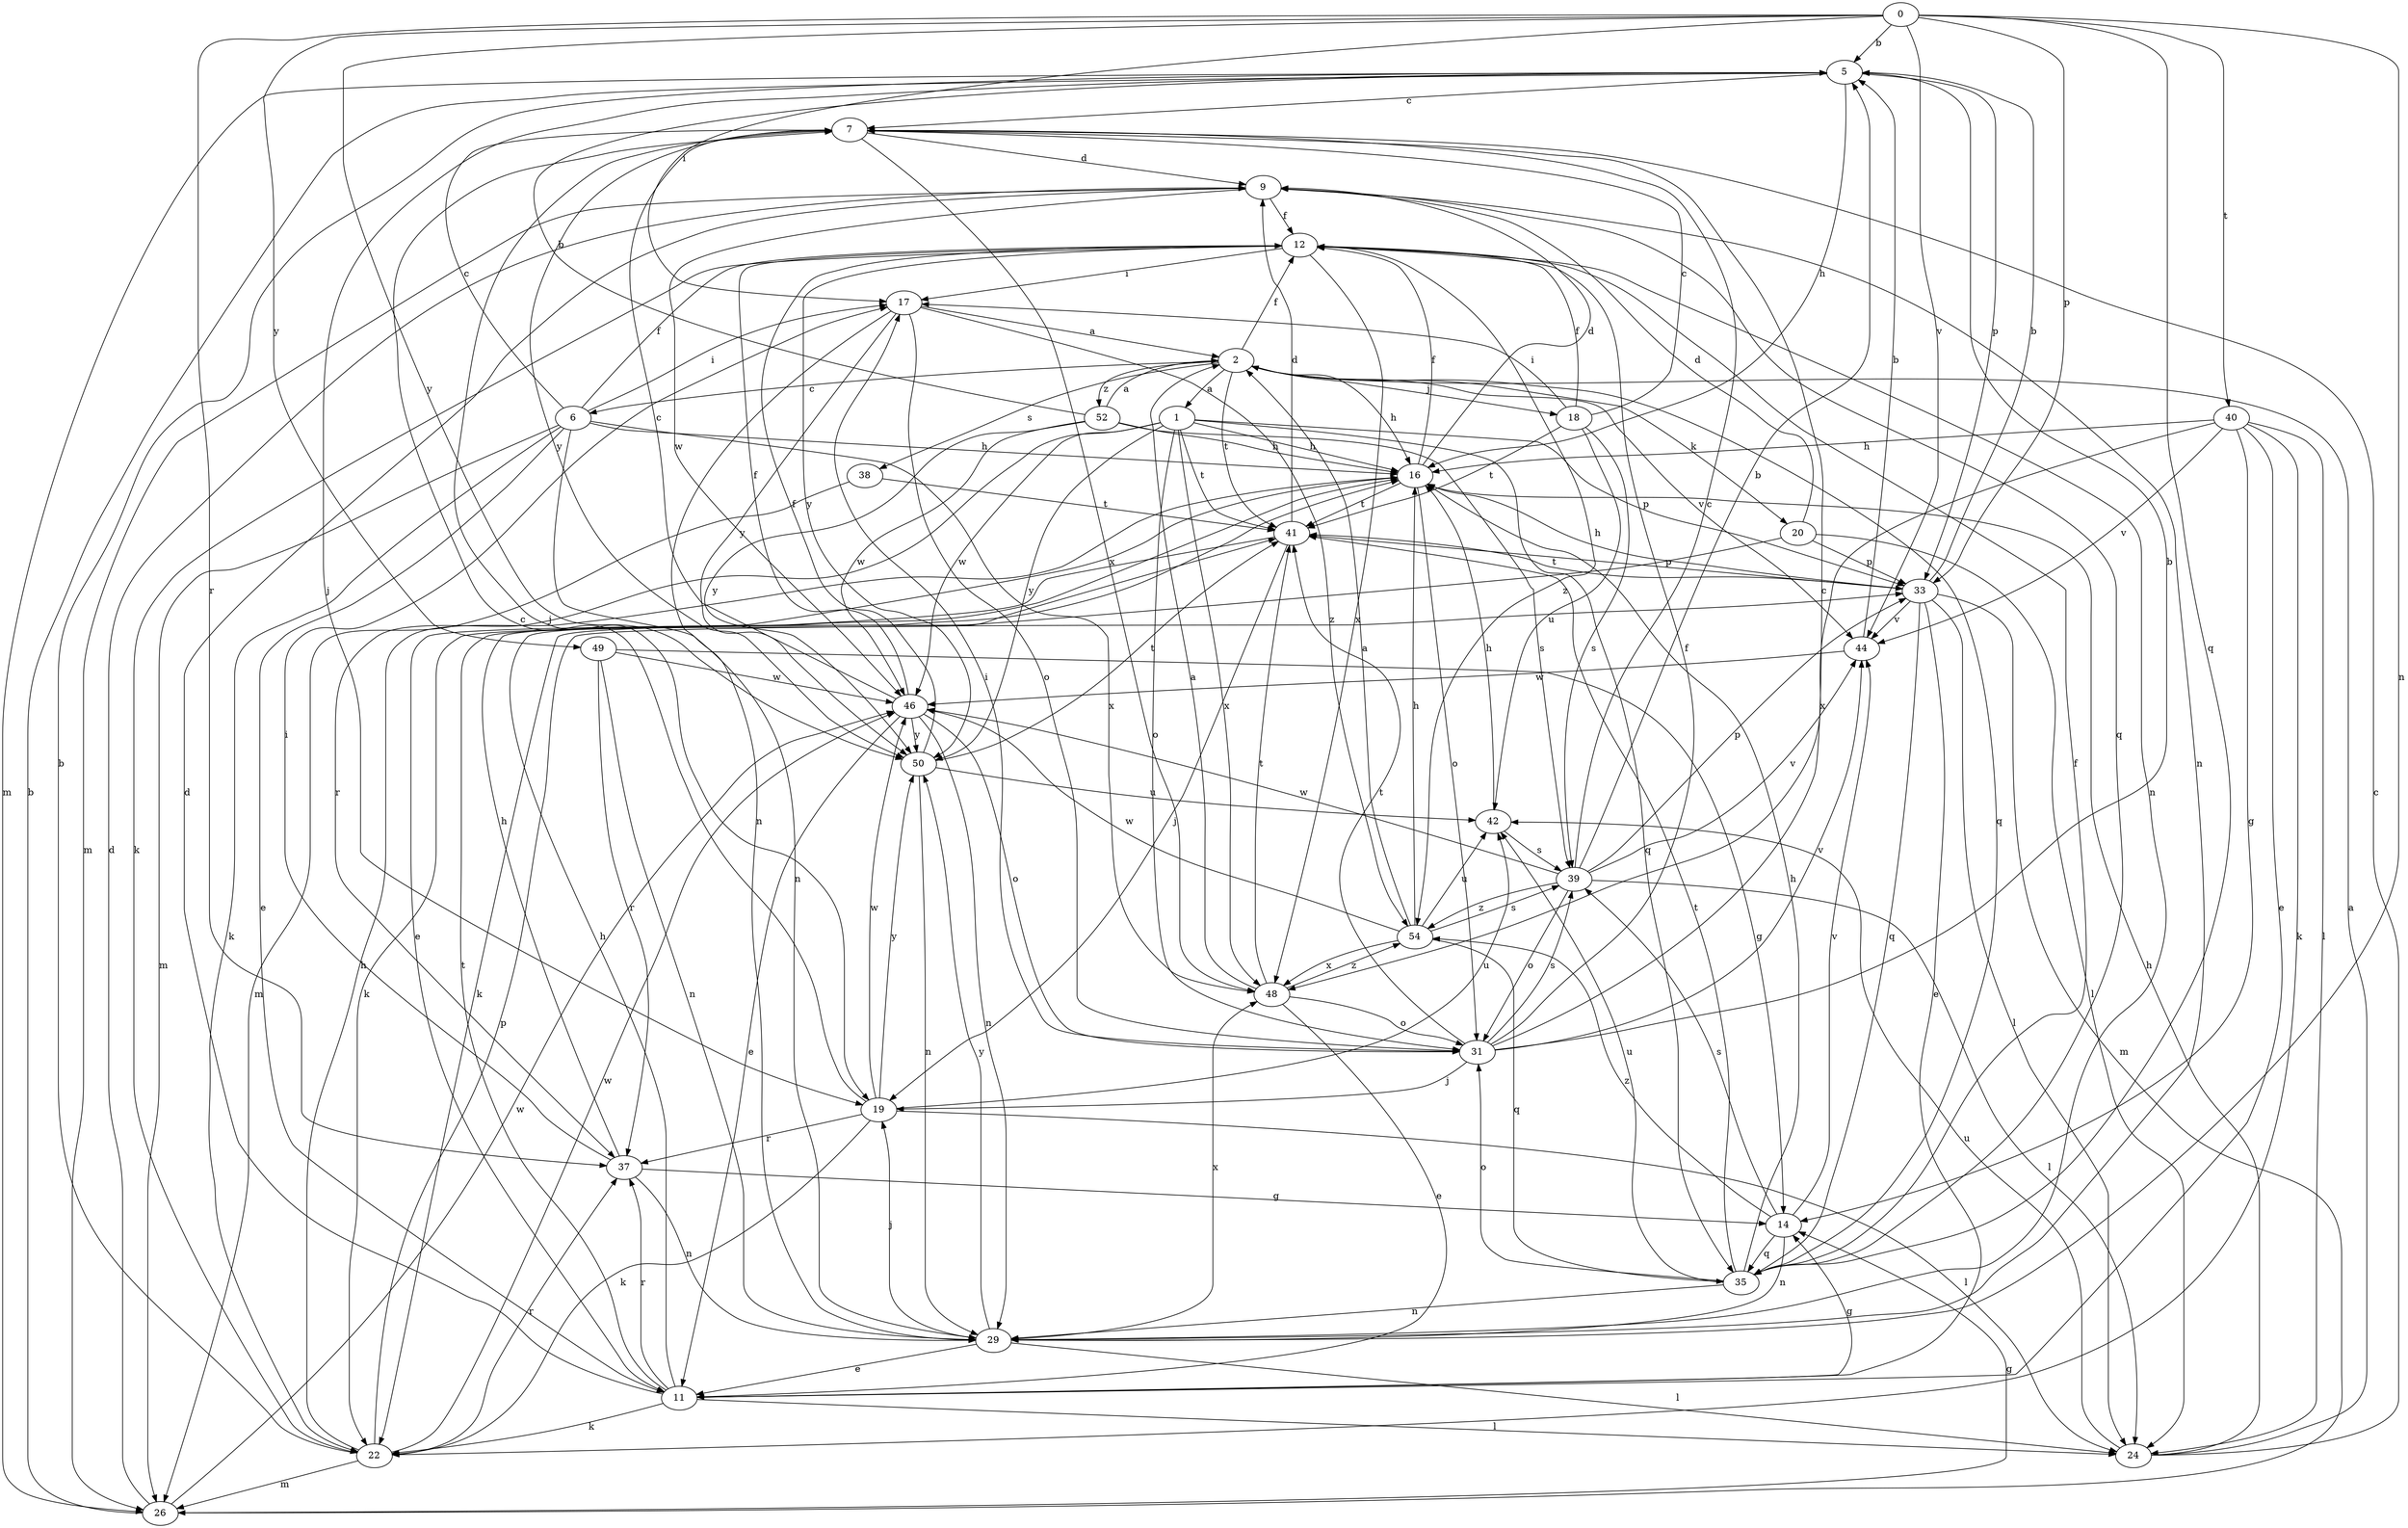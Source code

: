 strict digraph  {
0;
1;
2;
5;
6;
7;
9;
11;
12;
14;
16;
17;
18;
19;
20;
22;
24;
26;
29;
31;
33;
35;
37;
38;
39;
40;
41;
42;
44;
46;
48;
49;
50;
52;
54;
0 -> 5  [label=b];
0 -> 17  [label=i];
0 -> 29  [label=n];
0 -> 33  [label=p];
0 -> 35  [label=q];
0 -> 37  [label=r];
0 -> 40  [label=t];
0 -> 44  [label=v];
0 -> 49  [label=y];
0 -> 50  [label=y];
1 -> 16  [label=h];
1 -> 31  [label=o];
1 -> 33  [label=p];
1 -> 35  [label=q];
1 -> 37  [label=r];
1 -> 41  [label=t];
1 -> 46  [label=w];
1 -> 48  [label=x];
1 -> 50  [label=y];
2 -> 1  [label=a];
2 -> 6  [label=c];
2 -> 12  [label=f];
2 -> 16  [label=h];
2 -> 18  [label=j];
2 -> 20  [label=k];
2 -> 35  [label=q];
2 -> 38  [label=s];
2 -> 41  [label=t];
2 -> 44  [label=v];
2 -> 52  [label=z];
5 -> 7  [label=c];
5 -> 16  [label=h];
5 -> 19  [label=j];
5 -> 26  [label=m];
5 -> 33  [label=p];
6 -> 7  [label=c];
6 -> 11  [label=e];
6 -> 12  [label=f];
6 -> 16  [label=h];
6 -> 17  [label=i];
6 -> 22  [label=k];
6 -> 26  [label=m];
6 -> 29  [label=n];
6 -> 48  [label=x];
7 -> 9  [label=d];
7 -> 19  [label=j];
7 -> 48  [label=x];
7 -> 50  [label=y];
9 -> 12  [label=f];
9 -> 26  [label=m];
9 -> 29  [label=n];
9 -> 35  [label=q];
9 -> 46  [label=w];
11 -> 9  [label=d];
11 -> 14  [label=g];
11 -> 16  [label=h];
11 -> 22  [label=k];
11 -> 24  [label=l];
11 -> 37  [label=r];
11 -> 41  [label=t];
12 -> 17  [label=i];
12 -> 22  [label=k];
12 -> 29  [label=n];
12 -> 48  [label=x];
12 -> 50  [label=y];
12 -> 54  [label=z];
14 -> 29  [label=n];
14 -> 35  [label=q];
14 -> 39  [label=s];
14 -> 44  [label=v];
14 -> 54  [label=z];
16 -> 9  [label=d];
16 -> 11  [label=e];
16 -> 12  [label=f];
16 -> 31  [label=o];
16 -> 41  [label=t];
17 -> 2  [label=a];
17 -> 29  [label=n];
17 -> 31  [label=o];
17 -> 50  [label=y];
17 -> 54  [label=z];
18 -> 7  [label=c];
18 -> 12  [label=f];
18 -> 17  [label=i];
18 -> 39  [label=s];
18 -> 41  [label=t];
18 -> 42  [label=u];
19 -> 7  [label=c];
19 -> 22  [label=k];
19 -> 24  [label=l];
19 -> 37  [label=r];
19 -> 42  [label=u];
19 -> 46  [label=w];
19 -> 50  [label=y];
20 -> 9  [label=d];
20 -> 22  [label=k];
20 -> 24  [label=l];
20 -> 33  [label=p];
22 -> 5  [label=b];
22 -> 16  [label=h];
22 -> 26  [label=m];
22 -> 33  [label=p];
22 -> 37  [label=r];
22 -> 46  [label=w];
24 -> 2  [label=a];
24 -> 7  [label=c];
24 -> 16  [label=h];
24 -> 42  [label=u];
26 -> 5  [label=b];
26 -> 9  [label=d];
26 -> 14  [label=g];
26 -> 46  [label=w];
29 -> 11  [label=e];
29 -> 19  [label=j];
29 -> 24  [label=l];
29 -> 48  [label=x];
29 -> 50  [label=y];
31 -> 5  [label=b];
31 -> 7  [label=c];
31 -> 12  [label=f];
31 -> 17  [label=i];
31 -> 19  [label=j];
31 -> 39  [label=s];
31 -> 41  [label=t];
31 -> 44  [label=v];
33 -> 5  [label=b];
33 -> 11  [label=e];
33 -> 16  [label=h];
33 -> 24  [label=l];
33 -> 26  [label=m];
33 -> 35  [label=q];
33 -> 41  [label=t];
33 -> 44  [label=v];
35 -> 12  [label=f];
35 -> 16  [label=h];
35 -> 29  [label=n];
35 -> 31  [label=o];
35 -> 41  [label=t];
35 -> 42  [label=u];
37 -> 14  [label=g];
37 -> 16  [label=h];
37 -> 17  [label=i];
37 -> 29  [label=n];
38 -> 26  [label=m];
38 -> 41  [label=t];
39 -> 5  [label=b];
39 -> 7  [label=c];
39 -> 24  [label=l];
39 -> 31  [label=o];
39 -> 33  [label=p];
39 -> 44  [label=v];
39 -> 46  [label=w];
39 -> 54  [label=z];
40 -> 11  [label=e];
40 -> 14  [label=g];
40 -> 16  [label=h];
40 -> 22  [label=k];
40 -> 24  [label=l];
40 -> 44  [label=v];
40 -> 48  [label=x];
41 -> 9  [label=d];
41 -> 19  [label=j];
41 -> 22  [label=k];
41 -> 33  [label=p];
42 -> 16  [label=h];
42 -> 39  [label=s];
44 -> 5  [label=b];
44 -> 46  [label=w];
46 -> 7  [label=c];
46 -> 11  [label=e];
46 -> 12  [label=f];
46 -> 29  [label=n];
46 -> 31  [label=o];
46 -> 50  [label=y];
48 -> 2  [label=a];
48 -> 11  [label=e];
48 -> 31  [label=o];
48 -> 41  [label=t];
48 -> 54  [label=z];
49 -> 14  [label=g];
49 -> 29  [label=n];
49 -> 37  [label=r];
49 -> 46  [label=w];
50 -> 12  [label=f];
50 -> 29  [label=n];
50 -> 41  [label=t];
50 -> 42  [label=u];
52 -> 2  [label=a];
52 -> 5  [label=b];
52 -> 16  [label=h];
52 -> 39  [label=s];
52 -> 46  [label=w];
52 -> 50  [label=y];
54 -> 2  [label=a];
54 -> 16  [label=h];
54 -> 35  [label=q];
54 -> 39  [label=s];
54 -> 42  [label=u];
54 -> 46  [label=w];
54 -> 48  [label=x];
}
